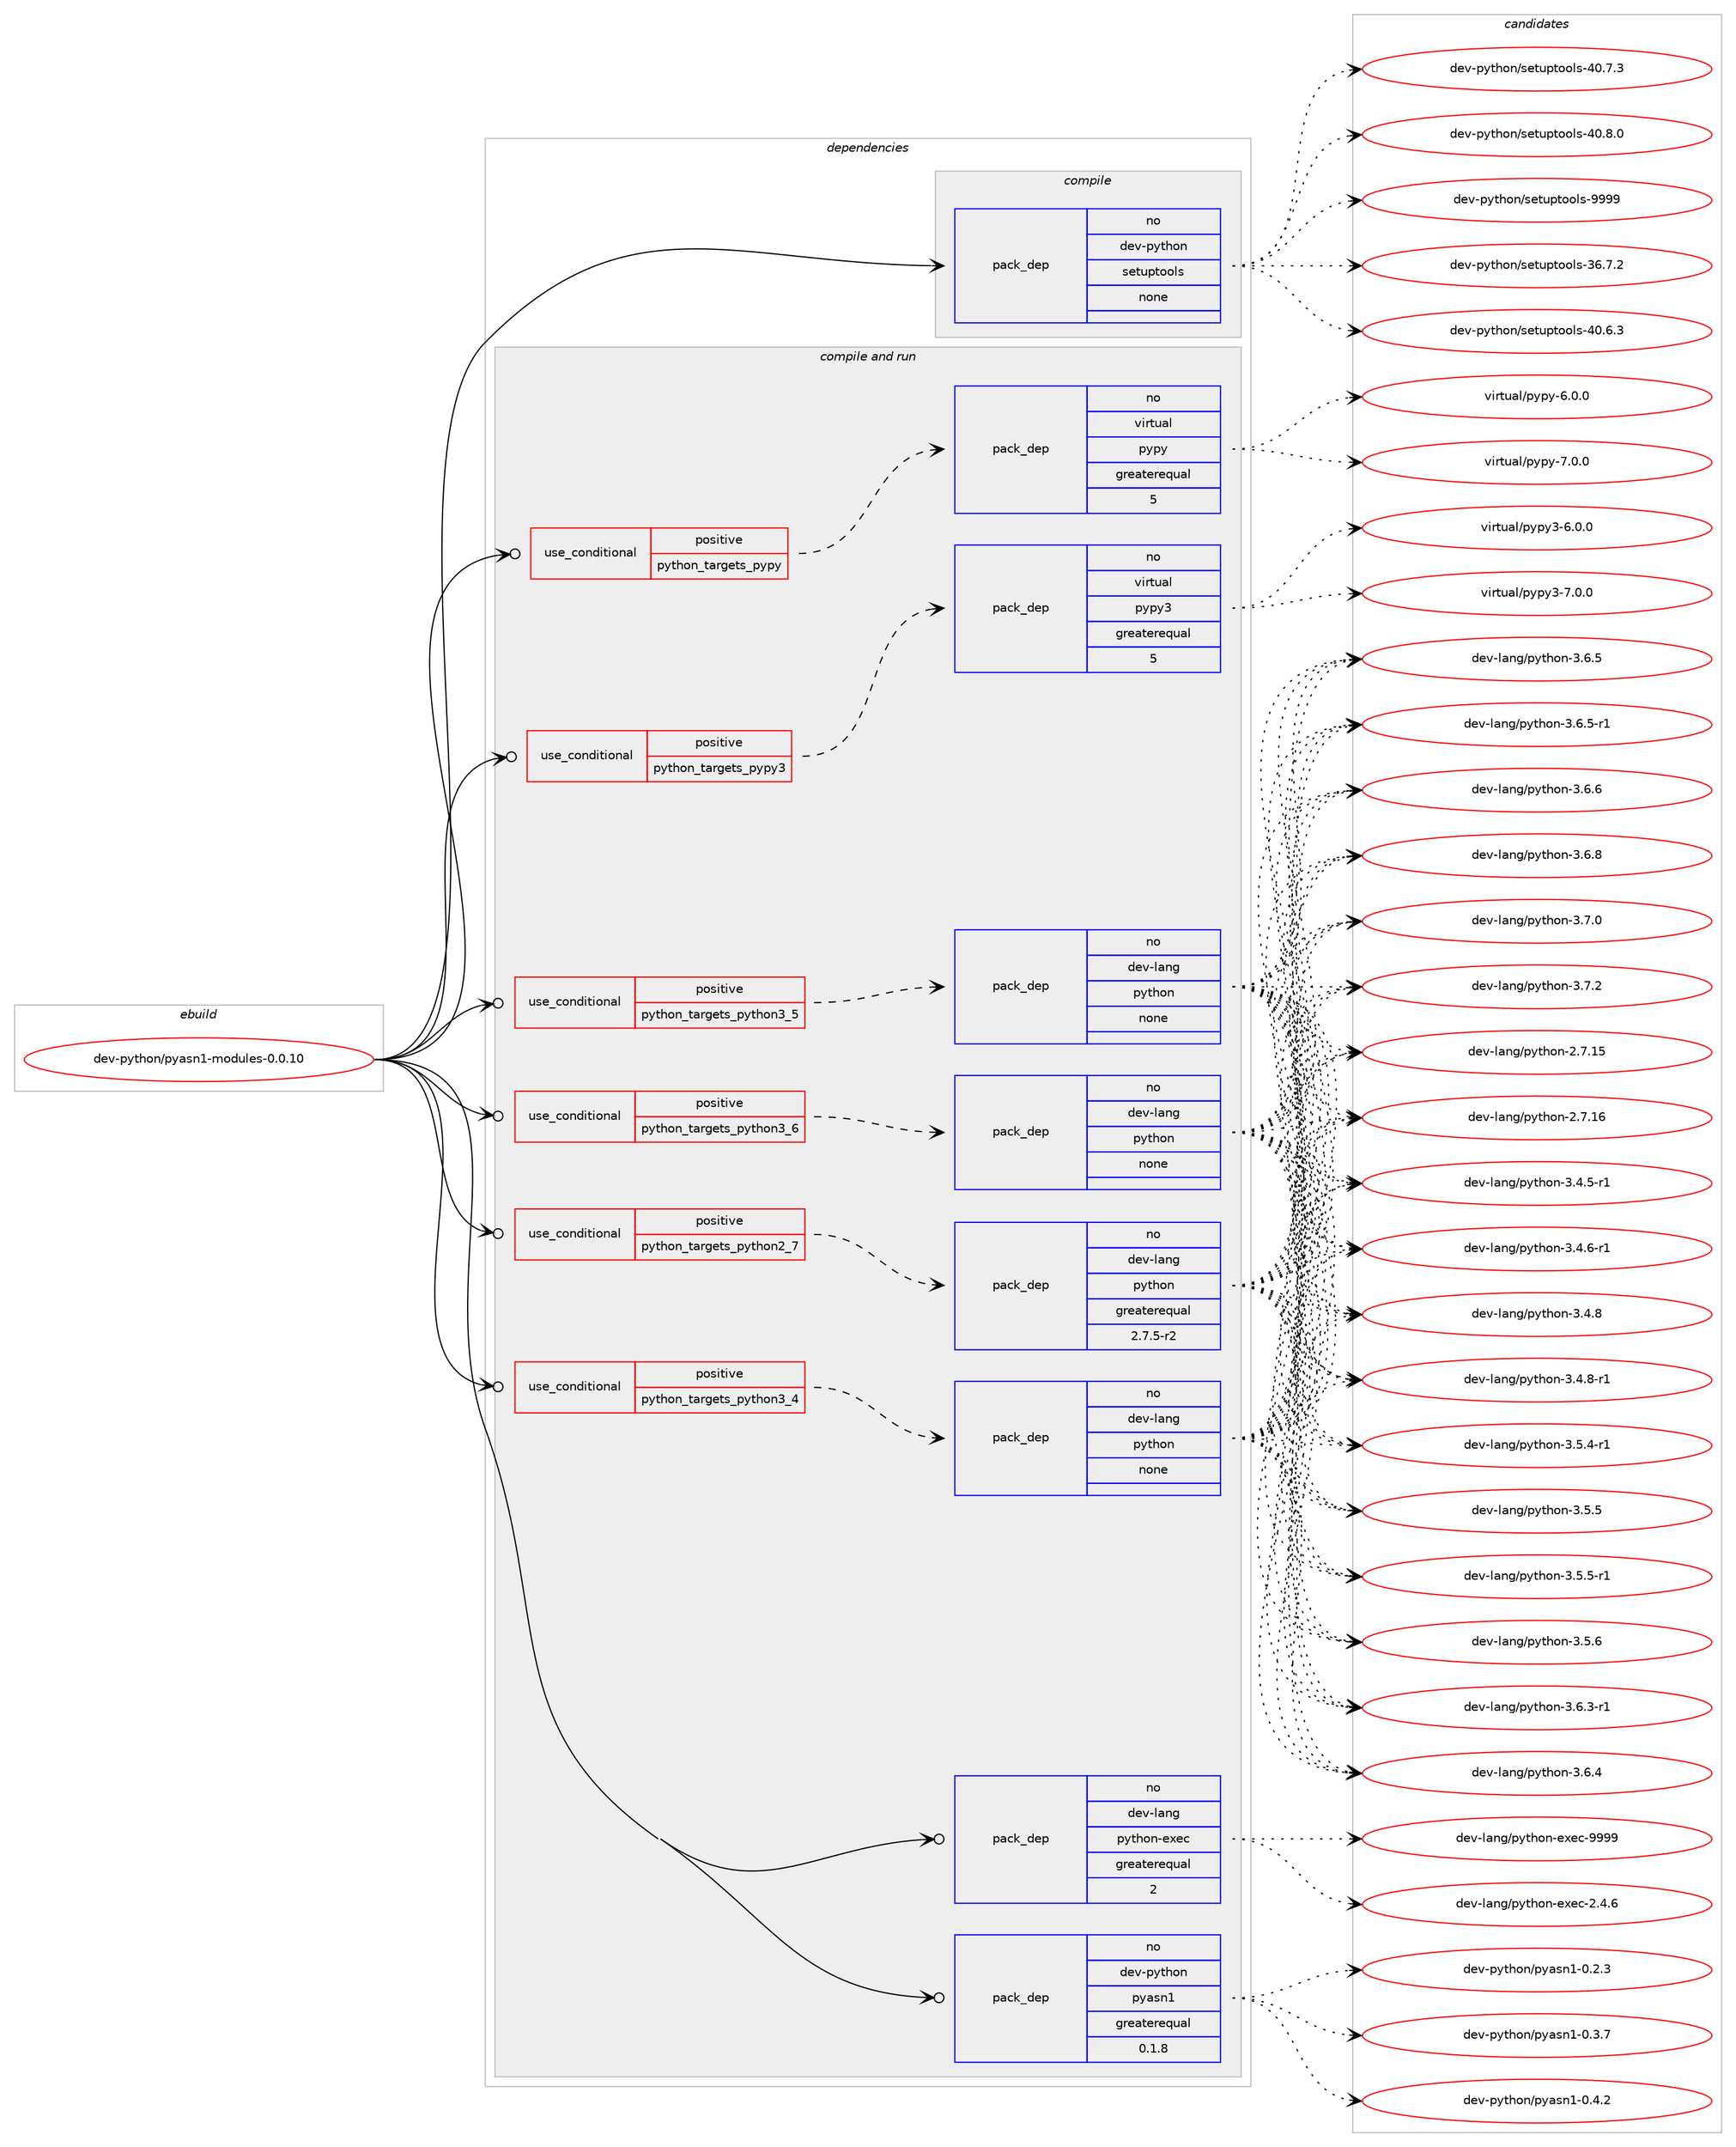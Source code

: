 digraph prolog {

# *************
# Graph options
# *************

newrank=true;
concentrate=true;
compound=true;
graph [rankdir=LR,fontname=Helvetica,fontsize=10,ranksep=1.5];#, ranksep=2.5, nodesep=0.2];
edge  [arrowhead=vee];
node  [fontname=Helvetica,fontsize=10];

# **********
# The ebuild
# **********

subgraph cluster_leftcol {
color=gray;
rank=same;
label=<<i>ebuild</i>>;
id [label="dev-python/pyasn1-modules-0.0.10", color=red, width=4, href="../dev-python/pyasn1-modules-0.0.10.svg"];
}

# ****************
# The dependencies
# ****************

subgraph cluster_midcol {
color=gray;
label=<<i>dependencies</i>>;
subgraph cluster_compile {
fillcolor="#eeeeee";
style=filled;
label=<<i>compile</i>>;
subgraph pack1024085 {
dependency1427615 [label=<<TABLE BORDER="0" CELLBORDER="1" CELLSPACING="0" CELLPADDING="4" WIDTH="220"><TR><TD ROWSPAN="6" CELLPADDING="30">pack_dep</TD></TR><TR><TD WIDTH="110">no</TD></TR><TR><TD>dev-python</TD></TR><TR><TD>setuptools</TD></TR><TR><TD>none</TD></TR><TR><TD></TD></TR></TABLE>>, shape=none, color=blue];
}
id:e -> dependency1427615:w [weight=20,style="solid",arrowhead="vee"];
}
subgraph cluster_compileandrun {
fillcolor="#eeeeee";
style=filled;
label=<<i>compile and run</i>>;
subgraph cond380216 {
dependency1427616 [label=<<TABLE BORDER="0" CELLBORDER="1" CELLSPACING="0" CELLPADDING="4"><TR><TD ROWSPAN="3" CELLPADDING="10">use_conditional</TD></TR><TR><TD>positive</TD></TR><TR><TD>python_targets_pypy</TD></TR></TABLE>>, shape=none, color=red];
subgraph pack1024086 {
dependency1427617 [label=<<TABLE BORDER="0" CELLBORDER="1" CELLSPACING="0" CELLPADDING="4" WIDTH="220"><TR><TD ROWSPAN="6" CELLPADDING="30">pack_dep</TD></TR><TR><TD WIDTH="110">no</TD></TR><TR><TD>virtual</TD></TR><TR><TD>pypy</TD></TR><TR><TD>greaterequal</TD></TR><TR><TD>5</TD></TR></TABLE>>, shape=none, color=blue];
}
dependency1427616:e -> dependency1427617:w [weight=20,style="dashed",arrowhead="vee"];
}
id:e -> dependency1427616:w [weight=20,style="solid",arrowhead="odotvee"];
subgraph cond380217 {
dependency1427618 [label=<<TABLE BORDER="0" CELLBORDER="1" CELLSPACING="0" CELLPADDING="4"><TR><TD ROWSPAN="3" CELLPADDING="10">use_conditional</TD></TR><TR><TD>positive</TD></TR><TR><TD>python_targets_pypy3</TD></TR></TABLE>>, shape=none, color=red];
subgraph pack1024087 {
dependency1427619 [label=<<TABLE BORDER="0" CELLBORDER="1" CELLSPACING="0" CELLPADDING="4" WIDTH="220"><TR><TD ROWSPAN="6" CELLPADDING="30">pack_dep</TD></TR><TR><TD WIDTH="110">no</TD></TR><TR><TD>virtual</TD></TR><TR><TD>pypy3</TD></TR><TR><TD>greaterequal</TD></TR><TR><TD>5</TD></TR></TABLE>>, shape=none, color=blue];
}
dependency1427618:e -> dependency1427619:w [weight=20,style="dashed",arrowhead="vee"];
}
id:e -> dependency1427618:w [weight=20,style="solid",arrowhead="odotvee"];
subgraph cond380218 {
dependency1427620 [label=<<TABLE BORDER="0" CELLBORDER="1" CELLSPACING="0" CELLPADDING="4"><TR><TD ROWSPAN="3" CELLPADDING="10">use_conditional</TD></TR><TR><TD>positive</TD></TR><TR><TD>python_targets_python2_7</TD></TR></TABLE>>, shape=none, color=red];
subgraph pack1024088 {
dependency1427621 [label=<<TABLE BORDER="0" CELLBORDER="1" CELLSPACING="0" CELLPADDING="4" WIDTH="220"><TR><TD ROWSPAN="6" CELLPADDING="30">pack_dep</TD></TR><TR><TD WIDTH="110">no</TD></TR><TR><TD>dev-lang</TD></TR><TR><TD>python</TD></TR><TR><TD>greaterequal</TD></TR><TR><TD>2.7.5-r2</TD></TR></TABLE>>, shape=none, color=blue];
}
dependency1427620:e -> dependency1427621:w [weight=20,style="dashed",arrowhead="vee"];
}
id:e -> dependency1427620:w [weight=20,style="solid",arrowhead="odotvee"];
subgraph cond380219 {
dependency1427622 [label=<<TABLE BORDER="0" CELLBORDER="1" CELLSPACING="0" CELLPADDING="4"><TR><TD ROWSPAN="3" CELLPADDING="10">use_conditional</TD></TR><TR><TD>positive</TD></TR><TR><TD>python_targets_python3_4</TD></TR></TABLE>>, shape=none, color=red];
subgraph pack1024089 {
dependency1427623 [label=<<TABLE BORDER="0" CELLBORDER="1" CELLSPACING="0" CELLPADDING="4" WIDTH="220"><TR><TD ROWSPAN="6" CELLPADDING="30">pack_dep</TD></TR><TR><TD WIDTH="110">no</TD></TR><TR><TD>dev-lang</TD></TR><TR><TD>python</TD></TR><TR><TD>none</TD></TR><TR><TD></TD></TR></TABLE>>, shape=none, color=blue];
}
dependency1427622:e -> dependency1427623:w [weight=20,style="dashed",arrowhead="vee"];
}
id:e -> dependency1427622:w [weight=20,style="solid",arrowhead="odotvee"];
subgraph cond380220 {
dependency1427624 [label=<<TABLE BORDER="0" CELLBORDER="1" CELLSPACING="0" CELLPADDING="4"><TR><TD ROWSPAN="3" CELLPADDING="10">use_conditional</TD></TR><TR><TD>positive</TD></TR><TR><TD>python_targets_python3_5</TD></TR></TABLE>>, shape=none, color=red];
subgraph pack1024090 {
dependency1427625 [label=<<TABLE BORDER="0" CELLBORDER="1" CELLSPACING="0" CELLPADDING="4" WIDTH="220"><TR><TD ROWSPAN="6" CELLPADDING="30">pack_dep</TD></TR><TR><TD WIDTH="110">no</TD></TR><TR><TD>dev-lang</TD></TR><TR><TD>python</TD></TR><TR><TD>none</TD></TR><TR><TD></TD></TR></TABLE>>, shape=none, color=blue];
}
dependency1427624:e -> dependency1427625:w [weight=20,style="dashed",arrowhead="vee"];
}
id:e -> dependency1427624:w [weight=20,style="solid",arrowhead="odotvee"];
subgraph cond380221 {
dependency1427626 [label=<<TABLE BORDER="0" CELLBORDER="1" CELLSPACING="0" CELLPADDING="4"><TR><TD ROWSPAN="3" CELLPADDING="10">use_conditional</TD></TR><TR><TD>positive</TD></TR><TR><TD>python_targets_python3_6</TD></TR></TABLE>>, shape=none, color=red];
subgraph pack1024091 {
dependency1427627 [label=<<TABLE BORDER="0" CELLBORDER="1" CELLSPACING="0" CELLPADDING="4" WIDTH="220"><TR><TD ROWSPAN="6" CELLPADDING="30">pack_dep</TD></TR><TR><TD WIDTH="110">no</TD></TR><TR><TD>dev-lang</TD></TR><TR><TD>python</TD></TR><TR><TD>none</TD></TR><TR><TD></TD></TR></TABLE>>, shape=none, color=blue];
}
dependency1427626:e -> dependency1427627:w [weight=20,style="dashed",arrowhead="vee"];
}
id:e -> dependency1427626:w [weight=20,style="solid",arrowhead="odotvee"];
subgraph pack1024092 {
dependency1427628 [label=<<TABLE BORDER="0" CELLBORDER="1" CELLSPACING="0" CELLPADDING="4" WIDTH="220"><TR><TD ROWSPAN="6" CELLPADDING="30">pack_dep</TD></TR><TR><TD WIDTH="110">no</TD></TR><TR><TD>dev-lang</TD></TR><TR><TD>python-exec</TD></TR><TR><TD>greaterequal</TD></TR><TR><TD>2</TD></TR></TABLE>>, shape=none, color=blue];
}
id:e -> dependency1427628:w [weight=20,style="solid",arrowhead="odotvee"];
subgraph pack1024093 {
dependency1427629 [label=<<TABLE BORDER="0" CELLBORDER="1" CELLSPACING="0" CELLPADDING="4" WIDTH="220"><TR><TD ROWSPAN="6" CELLPADDING="30">pack_dep</TD></TR><TR><TD WIDTH="110">no</TD></TR><TR><TD>dev-python</TD></TR><TR><TD>pyasn1</TD></TR><TR><TD>greaterequal</TD></TR><TR><TD>0.1.8</TD></TR></TABLE>>, shape=none, color=blue];
}
id:e -> dependency1427629:w [weight=20,style="solid",arrowhead="odotvee"];
}
subgraph cluster_run {
fillcolor="#eeeeee";
style=filled;
label=<<i>run</i>>;
}
}

# **************
# The candidates
# **************

subgraph cluster_choices {
rank=same;
color=gray;
label=<<i>candidates</i>>;

subgraph choice1024085 {
color=black;
nodesep=1;
choice100101118451121211161041111104711510111611711211611111110811545515446554650 [label="dev-python/setuptools-36.7.2", color=red, width=4,href="../dev-python/setuptools-36.7.2.svg"];
choice100101118451121211161041111104711510111611711211611111110811545524846544651 [label="dev-python/setuptools-40.6.3", color=red, width=4,href="../dev-python/setuptools-40.6.3.svg"];
choice100101118451121211161041111104711510111611711211611111110811545524846554651 [label="dev-python/setuptools-40.7.3", color=red, width=4,href="../dev-python/setuptools-40.7.3.svg"];
choice100101118451121211161041111104711510111611711211611111110811545524846564648 [label="dev-python/setuptools-40.8.0", color=red, width=4,href="../dev-python/setuptools-40.8.0.svg"];
choice10010111845112121116104111110471151011161171121161111111081154557575757 [label="dev-python/setuptools-9999", color=red, width=4,href="../dev-python/setuptools-9999.svg"];
dependency1427615:e -> choice100101118451121211161041111104711510111611711211611111110811545515446554650:w [style=dotted,weight="100"];
dependency1427615:e -> choice100101118451121211161041111104711510111611711211611111110811545524846544651:w [style=dotted,weight="100"];
dependency1427615:e -> choice100101118451121211161041111104711510111611711211611111110811545524846554651:w [style=dotted,weight="100"];
dependency1427615:e -> choice100101118451121211161041111104711510111611711211611111110811545524846564648:w [style=dotted,weight="100"];
dependency1427615:e -> choice10010111845112121116104111110471151011161171121161111111081154557575757:w [style=dotted,weight="100"];
}
subgraph choice1024086 {
color=black;
nodesep=1;
choice1181051141161179710847112121112121455446484648 [label="virtual/pypy-6.0.0", color=red, width=4,href="../virtual/pypy-6.0.0.svg"];
choice1181051141161179710847112121112121455546484648 [label="virtual/pypy-7.0.0", color=red, width=4,href="../virtual/pypy-7.0.0.svg"];
dependency1427617:e -> choice1181051141161179710847112121112121455446484648:w [style=dotted,weight="100"];
dependency1427617:e -> choice1181051141161179710847112121112121455546484648:w [style=dotted,weight="100"];
}
subgraph choice1024087 {
color=black;
nodesep=1;
choice118105114116117971084711212111212151455446484648 [label="virtual/pypy3-6.0.0", color=red, width=4,href="../virtual/pypy3-6.0.0.svg"];
choice118105114116117971084711212111212151455546484648 [label="virtual/pypy3-7.0.0", color=red, width=4,href="../virtual/pypy3-7.0.0.svg"];
dependency1427619:e -> choice118105114116117971084711212111212151455446484648:w [style=dotted,weight="100"];
dependency1427619:e -> choice118105114116117971084711212111212151455546484648:w [style=dotted,weight="100"];
}
subgraph choice1024088 {
color=black;
nodesep=1;
choice10010111845108971101034711212111610411111045504655464953 [label="dev-lang/python-2.7.15", color=red, width=4,href="../dev-lang/python-2.7.15.svg"];
choice10010111845108971101034711212111610411111045504655464954 [label="dev-lang/python-2.7.16", color=red, width=4,href="../dev-lang/python-2.7.16.svg"];
choice1001011184510897110103471121211161041111104551465246534511449 [label="dev-lang/python-3.4.5-r1", color=red, width=4,href="../dev-lang/python-3.4.5-r1.svg"];
choice1001011184510897110103471121211161041111104551465246544511449 [label="dev-lang/python-3.4.6-r1", color=red, width=4,href="../dev-lang/python-3.4.6-r1.svg"];
choice100101118451089711010347112121116104111110455146524656 [label="dev-lang/python-3.4.8", color=red, width=4,href="../dev-lang/python-3.4.8.svg"];
choice1001011184510897110103471121211161041111104551465246564511449 [label="dev-lang/python-3.4.8-r1", color=red, width=4,href="../dev-lang/python-3.4.8-r1.svg"];
choice1001011184510897110103471121211161041111104551465346524511449 [label="dev-lang/python-3.5.4-r1", color=red, width=4,href="../dev-lang/python-3.5.4-r1.svg"];
choice100101118451089711010347112121116104111110455146534653 [label="dev-lang/python-3.5.5", color=red, width=4,href="../dev-lang/python-3.5.5.svg"];
choice1001011184510897110103471121211161041111104551465346534511449 [label="dev-lang/python-3.5.5-r1", color=red, width=4,href="../dev-lang/python-3.5.5-r1.svg"];
choice100101118451089711010347112121116104111110455146534654 [label="dev-lang/python-3.5.6", color=red, width=4,href="../dev-lang/python-3.5.6.svg"];
choice1001011184510897110103471121211161041111104551465446514511449 [label="dev-lang/python-3.6.3-r1", color=red, width=4,href="../dev-lang/python-3.6.3-r1.svg"];
choice100101118451089711010347112121116104111110455146544652 [label="dev-lang/python-3.6.4", color=red, width=4,href="../dev-lang/python-3.6.4.svg"];
choice100101118451089711010347112121116104111110455146544653 [label="dev-lang/python-3.6.5", color=red, width=4,href="../dev-lang/python-3.6.5.svg"];
choice1001011184510897110103471121211161041111104551465446534511449 [label="dev-lang/python-3.6.5-r1", color=red, width=4,href="../dev-lang/python-3.6.5-r1.svg"];
choice100101118451089711010347112121116104111110455146544654 [label="dev-lang/python-3.6.6", color=red, width=4,href="../dev-lang/python-3.6.6.svg"];
choice100101118451089711010347112121116104111110455146544656 [label="dev-lang/python-3.6.8", color=red, width=4,href="../dev-lang/python-3.6.8.svg"];
choice100101118451089711010347112121116104111110455146554648 [label="dev-lang/python-3.7.0", color=red, width=4,href="../dev-lang/python-3.7.0.svg"];
choice100101118451089711010347112121116104111110455146554650 [label="dev-lang/python-3.7.2", color=red, width=4,href="../dev-lang/python-3.7.2.svg"];
dependency1427621:e -> choice10010111845108971101034711212111610411111045504655464953:w [style=dotted,weight="100"];
dependency1427621:e -> choice10010111845108971101034711212111610411111045504655464954:w [style=dotted,weight="100"];
dependency1427621:e -> choice1001011184510897110103471121211161041111104551465246534511449:w [style=dotted,weight="100"];
dependency1427621:e -> choice1001011184510897110103471121211161041111104551465246544511449:w [style=dotted,weight="100"];
dependency1427621:e -> choice100101118451089711010347112121116104111110455146524656:w [style=dotted,weight="100"];
dependency1427621:e -> choice1001011184510897110103471121211161041111104551465246564511449:w [style=dotted,weight="100"];
dependency1427621:e -> choice1001011184510897110103471121211161041111104551465346524511449:w [style=dotted,weight="100"];
dependency1427621:e -> choice100101118451089711010347112121116104111110455146534653:w [style=dotted,weight="100"];
dependency1427621:e -> choice1001011184510897110103471121211161041111104551465346534511449:w [style=dotted,weight="100"];
dependency1427621:e -> choice100101118451089711010347112121116104111110455146534654:w [style=dotted,weight="100"];
dependency1427621:e -> choice1001011184510897110103471121211161041111104551465446514511449:w [style=dotted,weight="100"];
dependency1427621:e -> choice100101118451089711010347112121116104111110455146544652:w [style=dotted,weight="100"];
dependency1427621:e -> choice100101118451089711010347112121116104111110455146544653:w [style=dotted,weight="100"];
dependency1427621:e -> choice1001011184510897110103471121211161041111104551465446534511449:w [style=dotted,weight="100"];
dependency1427621:e -> choice100101118451089711010347112121116104111110455146544654:w [style=dotted,weight="100"];
dependency1427621:e -> choice100101118451089711010347112121116104111110455146544656:w [style=dotted,weight="100"];
dependency1427621:e -> choice100101118451089711010347112121116104111110455146554648:w [style=dotted,weight="100"];
dependency1427621:e -> choice100101118451089711010347112121116104111110455146554650:w [style=dotted,weight="100"];
}
subgraph choice1024089 {
color=black;
nodesep=1;
choice10010111845108971101034711212111610411111045504655464953 [label="dev-lang/python-2.7.15", color=red, width=4,href="../dev-lang/python-2.7.15.svg"];
choice10010111845108971101034711212111610411111045504655464954 [label="dev-lang/python-2.7.16", color=red, width=4,href="../dev-lang/python-2.7.16.svg"];
choice1001011184510897110103471121211161041111104551465246534511449 [label="dev-lang/python-3.4.5-r1", color=red, width=4,href="../dev-lang/python-3.4.5-r1.svg"];
choice1001011184510897110103471121211161041111104551465246544511449 [label="dev-lang/python-3.4.6-r1", color=red, width=4,href="../dev-lang/python-3.4.6-r1.svg"];
choice100101118451089711010347112121116104111110455146524656 [label="dev-lang/python-3.4.8", color=red, width=4,href="../dev-lang/python-3.4.8.svg"];
choice1001011184510897110103471121211161041111104551465246564511449 [label="dev-lang/python-3.4.8-r1", color=red, width=4,href="../dev-lang/python-3.4.8-r1.svg"];
choice1001011184510897110103471121211161041111104551465346524511449 [label="dev-lang/python-3.5.4-r1", color=red, width=4,href="../dev-lang/python-3.5.4-r1.svg"];
choice100101118451089711010347112121116104111110455146534653 [label="dev-lang/python-3.5.5", color=red, width=4,href="../dev-lang/python-3.5.5.svg"];
choice1001011184510897110103471121211161041111104551465346534511449 [label="dev-lang/python-3.5.5-r1", color=red, width=4,href="../dev-lang/python-3.5.5-r1.svg"];
choice100101118451089711010347112121116104111110455146534654 [label="dev-lang/python-3.5.6", color=red, width=4,href="../dev-lang/python-3.5.6.svg"];
choice1001011184510897110103471121211161041111104551465446514511449 [label="dev-lang/python-3.6.3-r1", color=red, width=4,href="../dev-lang/python-3.6.3-r1.svg"];
choice100101118451089711010347112121116104111110455146544652 [label="dev-lang/python-3.6.4", color=red, width=4,href="../dev-lang/python-3.6.4.svg"];
choice100101118451089711010347112121116104111110455146544653 [label="dev-lang/python-3.6.5", color=red, width=4,href="../dev-lang/python-3.6.5.svg"];
choice1001011184510897110103471121211161041111104551465446534511449 [label="dev-lang/python-3.6.5-r1", color=red, width=4,href="../dev-lang/python-3.6.5-r1.svg"];
choice100101118451089711010347112121116104111110455146544654 [label="dev-lang/python-3.6.6", color=red, width=4,href="../dev-lang/python-3.6.6.svg"];
choice100101118451089711010347112121116104111110455146544656 [label="dev-lang/python-3.6.8", color=red, width=4,href="../dev-lang/python-3.6.8.svg"];
choice100101118451089711010347112121116104111110455146554648 [label="dev-lang/python-3.7.0", color=red, width=4,href="../dev-lang/python-3.7.0.svg"];
choice100101118451089711010347112121116104111110455146554650 [label="dev-lang/python-3.7.2", color=red, width=4,href="../dev-lang/python-3.7.2.svg"];
dependency1427623:e -> choice10010111845108971101034711212111610411111045504655464953:w [style=dotted,weight="100"];
dependency1427623:e -> choice10010111845108971101034711212111610411111045504655464954:w [style=dotted,weight="100"];
dependency1427623:e -> choice1001011184510897110103471121211161041111104551465246534511449:w [style=dotted,weight="100"];
dependency1427623:e -> choice1001011184510897110103471121211161041111104551465246544511449:w [style=dotted,weight="100"];
dependency1427623:e -> choice100101118451089711010347112121116104111110455146524656:w [style=dotted,weight="100"];
dependency1427623:e -> choice1001011184510897110103471121211161041111104551465246564511449:w [style=dotted,weight="100"];
dependency1427623:e -> choice1001011184510897110103471121211161041111104551465346524511449:w [style=dotted,weight="100"];
dependency1427623:e -> choice100101118451089711010347112121116104111110455146534653:w [style=dotted,weight="100"];
dependency1427623:e -> choice1001011184510897110103471121211161041111104551465346534511449:w [style=dotted,weight="100"];
dependency1427623:e -> choice100101118451089711010347112121116104111110455146534654:w [style=dotted,weight="100"];
dependency1427623:e -> choice1001011184510897110103471121211161041111104551465446514511449:w [style=dotted,weight="100"];
dependency1427623:e -> choice100101118451089711010347112121116104111110455146544652:w [style=dotted,weight="100"];
dependency1427623:e -> choice100101118451089711010347112121116104111110455146544653:w [style=dotted,weight="100"];
dependency1427623:e -> choice1001011184510897110103471121211161041111104551465446534511449:w [style=dotted,weight="100"];
dependency1427623:e -> choice100101118451089711010347112121116104111110455146544654:w [style=dotted,weight="100"];
dependency1427623:e -> choice100101118451089711010347112121116104111110455146544656:w [style=dotted,weight="100"];
dependency1427623:e -> choice100101118451089711010347112121116104111110455146554648:w [style=dotted,weight="100"];
dependency1427623:e -> choice100101118451089711010347112121116104111110455146554650:w [style=dotted,weight="100"];
}
subgraph choice1024090 {
color=black;
nodesep=1;
choice10010111845108971101034711212111610411111045504655464953 [label="dev-lang/python-2.7.15", color=red, width=4,href="../dev-lang/python-2.7.15.svg"];
choice10010111845108971101034711212111610411111045504655464954 [label="dev-lang/python-2.7.16", color=red, width=4,href="../dev-lang/python-2.7.16.svg"];
choice1001011184510897110103471121211161041111104551465246534511449 [label="dev-lang/python-3.4.5-r1", color=red, width=4,href="../dev-lang/python-3.4.5-r1.svg"];
choice1001011184510897110103471121211161041111104551465246544511449 [label="dev-lang/python-3.4.6-r1", color=red, width=4,href="../dev-lang/python-3.4.6-r1.svg"];
choice100101118451089711010347112121116104111110455146524656 [label="dev-lang/python-3.4.8", color=red, width=4,href="../dev-lang/python-3.4.8.svg"];
choice1001011184510897110103471121211161041111104551465246564511449 [label="dev-lang/python-3.4.8-r1", color=red, width=4,href="../dev-lang/python-3.4.8-r1.svg"];
choice1001011184510897110103471121211161041111104551465346524511449 [label="dev-lang/python-3.5.4-r1", color=red, width=4,href="../dev-lang/python-3.5.4-r1.svg"];
choice100101118451089711010347112121116104111110455146534653 [label="dev-lang/python-3.5.5", color=red, width=4,href="../dev-lang/python-3.5.5.svg"];
choice1001011184510897110103471121211161041111104551465346534511449 [label="dev-lang/python-3.5.5-r1", color=red, width=4,href="../dev-lang/python-3.5.5-r1.svg"];
choice100101118451089711010347112121116104111110455146534654 [label="dev-lang/python-3.5.6", color=red, width=4,href="../dev-lang/python-3.5.6.svg"];
choice1001011184510897110103471121211161041111104551465446514511449 [label="dev-lang/python-3.6.3-r1", color=red, width=4,href="../dev-lang/python-3.6.3-r1.svg"];
choice100101118451089711010347112121116104111110455146544652 [label="dev-lang/python-3.6.4", color=red, width=4,href="../dev-lang/python-3.6.4.svg"];
choice100101118451089711010347112121116104111110455146544653 [label="dev-lang/python-3.6.5", color=red, width=4,href="../dev-lang/python-3.6.5.svg"];
choice1001011184510897110103471121211161041111104551465446534511449 [label="dev-lang/python-3.6.5-r1", color=red, width=4,href="../dev-lang/python-3.6.5-r1.svg"];
choice100101118451089711010347112121116104111110455146544654 [label="dev-lang/python-3.6.6", color=red, width=4,href="../dev-lang/python-3.6.6.svg"];
choice100101118451089711010347112121116104111110455146544656 [label="dev-lang/python-3.6.8", color=red, width=4,href="../dev-lang/python-3.6.8.svg"];
choice100101118451089711010347112121116104111110455146554648 [label="dev-lang/python-3.7.0", color=red, width=4,href="../dev-lang/python-3.7.0.svg"];
choice100101118451089711010347112121116104111110455146554650 [label="dev-lang/python-3.7.2", color=red, width=4,href="../dev-lang/python-3.7.2.svg"];
dependency1427625:e -> choice10010111845108971101034711212111610411111045504655464953:w [style=dotted,weight="100"];
dependency1427625:e -> choice10010111845108971101034711212111610411111045504655464954:w [style=dotted,weight="100"];
dependency1427625:e -> choice1001011184510897110103471121211161041111104551465246534511449:w [style=dotted,weight="100"];
dependency1427625:e -> choice1001011184510897110103471121211161041111104551465246544511449:w [style=dotted,weight="100"];
dependency1427625:e -> choice100101118451089711010347112121116104111110455146524656:w [style=dotted,weight="100"];
dependency1427625:e -> choice1001011184510897110103471121211161041111104551465246564511449:w [style=dotted,weight="100"];
dependency1427625:e -> choice1001011184510897110103471121211161041111104551465346524511449:w [style=dotted,weight="100"];
dependency1427625:e -> choice100101118451089711010347112121116104111110455146534653:w [style=dotted,weight="100"];
dependency1427625:e -> choice1001011184510897110103471121211161041111104551465346534511449:w [style=dotted,weight="100"];
dependency1427625:e -> choice100101118451089711010347112121116104111110455146534654:w [style=dotted,weight="100"];
dependency1427625:e -> choice1001011184510897110103471121211161041111104551465446514511449:w [style=dotted,weight="100"];
dependency1427625:e -> choice100101118451089711010347112121116104111110455146544652:w [style=dotted,weight="100"];
dependency1427625:e -> choice100101118451089711010347112121116104111110455146544653:w [style=dotted,weight="100"];
dependency1427625:e -> choice1001011184510897110103471121211161041111104551465446534511449:w [style=dotted,weight="100"];
dependency1427625:e -> choice100101118451089711010347112121116104111110455146544654:w [style=dotted,weight="100"];
dependency1427625:e -> choice100101118451089711010347112121116104111110455146544656:w [style=dotted,weight="100"];
dependency1427625:e -> choice100101118451089711010347112121116104111110455146554648:w [style=dotted,weight="100"];
dependency1427625:e -> choice100101118451089711010347112121116104111110455146554650:w [style=dotted,weight="100"];
}
subgraph choice1024091 {
color=black;
nodesep=1;
choice10010111845108971101034711212111610411111045504655464953 [label="dev-lang/python-2.7.15", color=red, width=4,href="../dev-lang/python-2.7.15.svg"];
choice10010111845108971101034711212111610411111045504655464954 [label="dev-lang/python-2.7.16", color=red, width=4,href="../dev-lang/python-2.7.16.svg"];
choice1001011184510897110103471121211161041111104551465246534511449 [label="dev-lang/python-3.4.5-r1", color=red, width=4,href="../dev-lang/python-3.4.5-r1.svg"];
choice1001011184510897110103471121211161041111104551465246544511449 [label="dev-lang/python-3.4.6-r1", color=red, width=4,href="../dev-lang/python-3.4.6-r1.svg"];
choice100101118451089711010347112121116104111110455146524656 [label="dev-lang/python-3.4.8", color=red, width=4,href="../dev-lang/python-3.4.8.svg"];
choice1001011184510897110103471121211161041111104551465246564511449 [label="dev-lang/python-3.4.8-r1", color=red, width=4,href="../dev-lang/python-3.4.8-r1.svg"];
choice1001011184510897110103471121211161041111104551465346524511449 [label="dev-lang/python-3.5.4-r1", color=red, width=4,href="../dev-lang/python-3.5.4-r1.svg"];
choice100101118451089711010347112121116104111110455146534653 [label="dev-lang/python-3.5.5", color=red, width=4,href="../dev-lang/python-3.5.5.svg"];
choice1001011184510897110103471121211161041111104551465346534511449 [label="dev-lang/python-3.5.5-r1", color=red, width=4,href="../dev-lang/python-3.5.5-r1.svg"];
choice100101118451089711010347112121116104111110455146534654 [label="dev-lang/python-3.5.6", color=red, width=4,href="../dev-lang/python-3.5.6.svg"];
choice1001011184510897110103471121211161041111104551465446514511449 [label="dev-lang/python-3.6.3-r1", color=red, width=4,href="../dev-lang/python-3.6.3-r1.svg"];
choice100101118451089711010347112121116104111110455146544652 [label="dev-lang/python-3.6.4", color=red, width=4,href="../dev-lang/python-3.6.4.svg"];
choice100101118451089711010347112121116104111110455146544653 [label="dev-lang/python-3.6.5", color=red, width=4,href="../dev-lang/python-3.6.5.svg"];
choice1001011184510897110103471121211161041111104551465446534511449 [label="dev-lang/python-3.6.5-r1", color=red, width=4,href="../dev-lang/python-3.6.5-r1.svg"];
choice100101118451089711010347112121116104111110455146544654 [label="dev-lang/python-3.6.6", color=red, width=4,href="../dev-lang/python-3.6.6.svg"];
choice100101118451089711010347112121116104111110455146544656 [label="dev-lang/python-3.6.8", color=red, width=4,href="../dev-lang/python-3.6.8.svg"];
choice100101118451089711010347112121116104111110455146554648 [label="dev-lang/python-3.7.0", color=red, width=4,href="../dev-lang/python-3.7.0.svg"];
choice100101118451089711010347112121116104111110455146554650 [label="dev-lang/python-3.7.2", color=red, width=4,href="../dev-lang/python-3.7.2.svg"];
dependency1427627:e -> choice10010111845108971101034711212111610411111045504655464953:w [style=dotted,weight="100"];
dependency1427627:e -> choice10010111845108971101034711212111610411111045504655464954:w [style=dotted,weight="100"];
dependency1427627:e -> choice1001011184510897110103471121211161041111104551465246534511449:w [style=dotted,weight="100"];
dependency1427627:e -> choice1001011184510897110103471121211161041111104551465246544511449:w [style=dotted,weight="100"];
dependency1427627:e -> choice100101118451089711010347112121116104111110455146524656:w [style=dotted,weight="100"];
dependency1427627:e -> choice1001011184510897110103471121211161041111104551465246564511449:w [style=dotted,weight="100"];
dependency1427627:e -> choice1001011184510897110103471121211161041111104551465346524511449:w [style=dotted,weight="100"];
dependency1427627:e -> choice100101118451089711010347112121116104111110455146534653:w [style=dotted,weight="100"];
dependency1427627:e -> choice1001011184510897110103471121211161041111104551465346534511449:w [style=dotted,weight="100"];
dependency1427627:e -> choice100101118451089711010347112121116104111110455146534654:w [style=dotted,weight="100"];
dependency1427627:e -> choice1001011184510897110103471121211161041111104551465446514511449:w [style=dotted,weight="100"];
dependency1427627:e -> choice100101118451089711010347112121116104111110455146544652:w [style=dotted,weight="100"];
dependency1427627:e -> choice100101118451089711010347112121116104111110455146544653:w [style=dotted,weight="100"];
dependency1427627:e -> choice1001011184510897110103471121211161041111104551465446534511449:w [style=dotted,weight="100"];
dependency1427627:e -> choice100101118451089711010347112121116104111110455146544654:w [style=dotted,weight="100"];
dependency1427627:e -> choice100101118451089711010347112121116104111110455146544656:w [style=dotted,weight="100"];
dependency1427627:e -> choice100101118451089711010347112121116104111110455146554648:w [style=dotted,weight="100"];
dependency1427627:e -> choice100101118451089711010347112121116104111110455146554650:w [style=dotted,weight="100"];
}
subgraph choice1024092 {
color=black;
nodesep=1;
choice1001011184510897110103471121211161041111104510112010199455046524654 [label="dev-lang/python-exec-2.4.6", color=red, width=4,href="../dev-lang/python-exec-2.4.6.svg"];
choice10010111845108971101034711212111610411111045101120101994557575757 [label="dev-lang/python-exec-9999", color=red, width=4,href="../dev-lang/python-exec-9999.svg"];
dependency1427628:e -> choice1001011184510897110103471121211161041111104510112010199455046524654:w [style=dotted,weight="100"];
dependency1427628:e -> choice10010111845108971101034711212111610411111045101120101994557575757:w [style=dotted,weight="100"];
}
subgraph choice1024093 {
color=black;
nodesep=1;
choice10010111845112121116104111110471121219711511049454846504651 [label="dev-python/pyasn1-0.2.3", color=red, width=4,href="../dev-python/pyasn1-0.2.3.svg"];
choice10010111845112121116104111110471121219711511049454846514655 [label="dev-python/pyasn1-0.3.7", color=red, width=4,href="../dev-python/pyasn1-0.3.7.svg"];
choice10010111845112121116104111110471121219711511049454846524650 [label="dev-python/pyasn1-0.4.2", color=red, width=4,href="../dev-python/pyasn1-0.4.2.svg"];
dependency1427629:e -> choice10010111845112121116104111110471121219711511049454846504651:w [style=dotted,weight="100"];
dependency1427629:e -> choice10010111845112121116104111110471121219711511049454846514655:w [style=dotted,weight="100"];
dependency1427629:e -> choice10010111845112121116104111110471121219711511049454846524650:w [style=dotted,weight="100"];
}
}

}
